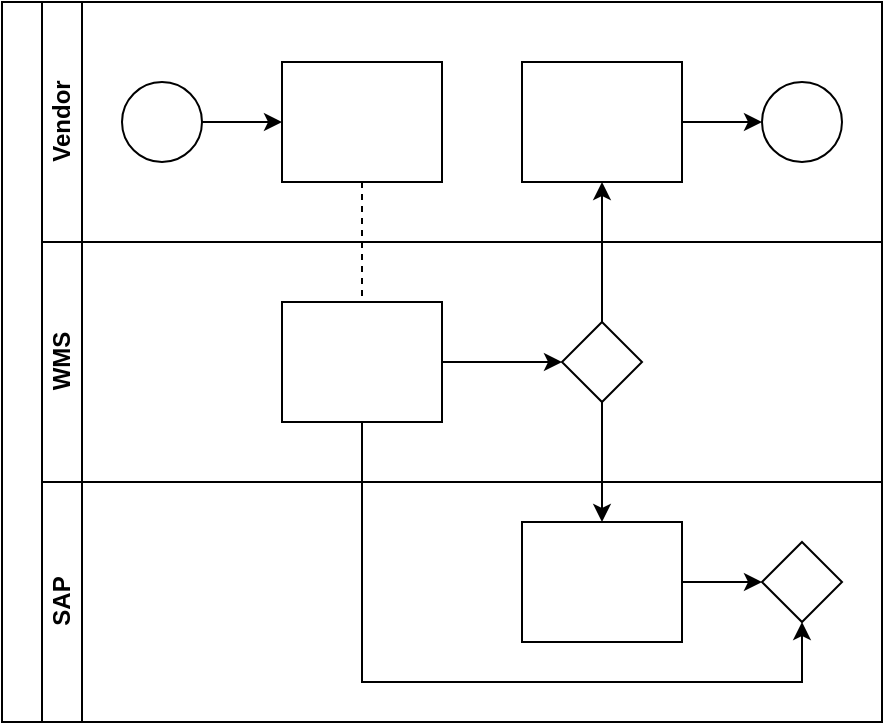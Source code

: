 <mxfile version="21.7.2" type="github" pages="2">
  <diagram id="prtHgNgQTEPvFCAcTncT" name="outbound">
    <mxGraphModel dx="677" dy="465" grid="1" gridSize="10" guides="1" tooltips="1" connect="1" arrows="1" fold="1" page="1" pageScale="1" pageWidth="827" pageHeight="1169" math="0" shadow="0">
      <root>
        <mxCell id="0" />
        <mxCell id="1" parent="0" />
        <mxCell id="dNxyNK7c78bLwvsdeMH5-19" value="" style="swimlane;html=1;childLayout=stackLayout;resizeParent=1;resizeParentMax=0;horizontal=0;startSize=20;horizontalStack=0;movable=1;resizable=1;rotatable=1;deletable=1;editable=1;locked=0;connectable=1;labelBackgroundColor=none;rounded=0;" parent="1" vertex="1">
          <mxGeometry x="130" y="120" width="440" height="360" as="geometry" />
        </mxCell>
        <mxCell id="dNxyNK7c78bLwvsdeMH5-27" value="" style="edgeStyle=orthogonalEdgeStyle;rounded=0;orthogonalLoop=1;jettySize=auto;html=1;dashed=1;endArrow=none;endFill=0;movable=1;resizable=1;rotatable=1;deletable=1;editable=1;locked=0;connectable=1;labelBackgroundColor=none;fontColor=default;" parent="dNxyNK7c78bLwvsdeMH5-19" source="dNxyNK7c78bLwvsdeMH5-24" target="dNxyNK7c78bLwvsdeMH5-26" edge="1">
          <mxGeometry relative="1" as="geometry" />
        </mxCell>
        <mxCell id="dNxyNK7c78bLwvsdeMH5-31" style="edgeStyle=orthogonalEdgeStyle;rounded=0;orthogonalLoop=1;jettySize=auto;html=1;endArrow=classic;endFill=1;movable=1;resizable=1;rotatable=1;deletable=1;editable=1;locked=0;connectable=1;labelBackgroundColor=none;fontColor=default;" parent="dNxyNK7c78bLwvsdeMH5-19" source="dNxyNK7c78bLwvsdeMH5-28" target="dNxyNK7c78bLwvsdeMH5-30" edge="1">
          <mxGeometry relative="1" as="geometry" />
        </mxCell>
        <mxCell id="dNxyNK7c78bLwvsdeMH5-35" style="edgeStyle=orthogonalEdgeStyle;rounded=0;orthogonalLoop=1;jettySize=auto;html=1;endArrow=classic;endFill=1;movable=1;resizable=1;rotatable=1;deletable=1;editable=1;locked=0;connectable=1;labelBackgroundColor=none;fontColor=default;" parent="dNxyNK7c78bLwvsdeMH5-19" source="dNxyNK7c78bLwvsdeMH5-28" target="dNxyNK7c78bLwvsdeMH5-34" edge="1">
          <mxGeometry relative="1" as="geometry" />
        </mxCell>
        <mxCell id="dNxyNK7c78bLwvsdeMH5-38" style="edgeStyle=orthogonalEdgeStyle;rounded=0;orthogonalLoop=1;jettySize=auto;html=1;endArrow=classic;endFill=1;movable=1;resizable=1;rotatable=1;deletable=1;editable=1;locked=0;connectable=1;labelBackgroundColor=none;fontColor=default;" parent="dNxyNK7c78bLwvsdeMH5-19" source="dNxyNK7c78bLwvsdeMH5-26" target="dNxyNK7c78bLwvsdeMH5-36" edge="1">
          <mxGeometry relative="1" as="geometry">
            <Array as="points">
              <mxPoint x="180" y="340" />
              <mxPoint x="400" y="340" />
            </Array>
          </mxGeometry>
        </mxCell>
        <mxCell id="dNxyNK7c78bLwvsdeMH5-20" value="Vendor" style="swimlane;html=1;startSize=20;horizontal=0;movable=1;resizable=1;rotatable=1;deletable=1;editable=1;locked=0;connectable=1;labelBackgroundColor=none;rounded=0;" parent="dNxyNK7c78bLwvsdeMH5-19" vertex="1">
          <mxGeometry x="20" width="420" height="120" as="geometry" />
        </mxCell>
        <mxCell id="dNxyNK7c78bLwvsdeMH5-25" value="" style="edgeStyle=orthogonalEdgeStyle;rounded=0;orthogonalLoop=1;jettySize=auto;html=1;movable=1;resizable=1;rotatable=1;deletable=1;editable=1;locked=0;connectable=1;labelBackgroundColor=none;fontColor=default;" parent="dNxyNK7c78bLwvsdeMH5-20" source="dNxyNK7c78bLwvsdeMH5-23" target="dNxyNK7c78bLwvsdeMH5-24" edge="1">
          <mxGeometry relative="1" as="geometry" />
        </mxCell>
        <mxCell id="dNxyNK7c78bLwvsdeMH5-23" value="" style="ellipse;whiteSpace=wrap;html=1;movable=1;resizable=1;rotatable=1;deletable=1;editable=1;locked=0;connectable=1;labelBackgroundColor=none;rounded=0;" parent="dNxyNK7c78bLwvsdeMH5-20" vertex="1">
          <mxGeometry x="40" y="40" width="40" height="40" as="geometry" />
        </mxCell>
        <mxCell id="dNxyNK7c78bLwvsdeMH5-24" value="" style="rounded=0;whiteSpace=wrap;html=1;fontFamily=Helvetica;fontSize=12;align=center;movable=1;resizable=1;rotatable=1;deletable=1;editable=1;locked=0;connectable=1;labelBackgroundColor=none;" parent="dNxyNK7c78bLwvsdeMH5-20" vertex="1">
          <mxGeometry x="120" y="30" width="80" height="60" as="geometry" />
        </mxCell>
        <mxCell id="dNxyNK7c78bLwvsdeMH5-33" value="" style="edgeStyle=orthogonalEdgeStyle;rounded=0;orthogonalLoop=1;jettySize=auto;html=1;endArrow=classic;endFill=1;movable=1;resizable=1;rotatable=1;deletable=1;editable=1;locked=0;connectable=1;labelBackgroundColor=none;fontColor=default;" parent="dNxyNK7c78bLwvsdeMH5-20" source="dNxyNK7c78bLwvsdeMH5-30" target="dNxyNK7c78bLwvsdeMH5-32" edge="1">
          <mxGeometry relative="1" as="geometry" />
        </mxCell>
        <mxCell id="dNxyNK7c78bLwvsdeMH5-30" value="" style="rounded=0;whiteSpace=wrap;html=1;fontFamily=Helvetica;fontSize=12;align=center;movable=1;resizable=1;rotatable=1;deletable=1;editable=1;locked=0;connectable=1;labelBackgroundColor=none;" parent="dNxyNK7c78bLwvsdeMH5-20" vertex="1">
          <mxGeometry x="240" y="30" width="80" height="60" as="geometry" />
        </mxCell>
        <mxCell id="dNxyNK7c78bLwvsdeMH5-32" value="" style="ellipse;whiteSpace=wrap;html=1;movable=1;resizable=1;rotatable=1;deletable=1;editable=1;locked=0;connectable=1;labelBackgroundColor=none;rounded=0;" parent="dNxyNK7c78bLwvsdeMH5-20" vertex="1">
          <mxGeometry x="360" y="40" width="40" height="40" as="geometry" />
        </mxCell>
        <mxCell id="dNxyNK7c78bLwvsdeMH5-21" value="WMS" style="swimlane;html=1;startSize=20;horizontal=0;movable=1;resizable=1;rotatable=1;deletable=1;editable=1;locked=0;connectable=1;labelBackgroundColor=none;rounded=0;" parent="dNxyNK7c78bLwvsdeMH5-19" vertex="1">
          <mxGeometry x="20" y="120" width="420" height="120" as="geometry" />
        </mxCell>
        <mxCell id="dNxyNK7c78bLwvsdeMH5-29" value="" style="edgeStyle=orthogonalEdgeStyle;rounded=0;orthogonalLoop=1;jettySize=auto;html=1;endArrow=classic;endFill=1;movable=1;resizable=1;rotatable=1;deletable=1;editable=1;locked=0;connectable=1;labelBackgroundColor=none;fontColor=default;" parent="dNxyNK7c78bLwvsdeMH5-21" source="dNxyNK7c78bLwvsdeMH5-26" target="dNxyNK7c78bLwvsdeMH5-28" edge="1">
          <mxGeometry relative="1" as="geometry" />
        </mxCell>
        <mxCell id="dNxyNK7c78bLwvsdeMH5-26" value="" style="rounded=0;whiteSpace=wrap;html=1;fontFamily=Helvetica;fontSize=12;align=center;movable=1;resizable=1;rotatable=1;deletable=1;editable=1;locked=0;connectable=1;labelBackgroundColor=none;" parent="dNxyNK7c78bLwvsdeMH5-21" vertex="1">
          <mxGeometry x="120" y="30" width="80" height="60" as="geometry" />
        </mxCell>
        <mxCell id="dNxyNK7c78bLwvsdeMH5-28" value="" style="rhombus;whiteSpace=wrap;html=1;fontFamily=Helvetica;fontSize=12;align=center;movable=1;resizable=1;rotatable=1;deletable=1;editable=1;locked=0;connectable=1;labelBackgroundColor=none;rounded=0;" parent="dNxyNK7c78bLwvsdeMH5-21" vertex="1">
          <mxGeometry x="260" y="40" width="40" height="40" as="geometry" />
        </mxCell>
        <mxCell id="dNxyNK7c78bLwvsdeMH5-22" value="SAP" style="swimlane;html=1;startSize=20;horizontal=0;movable=1;resizable=1;rotatable=1;deletable=1;editable=1;locked=0;connectable=1;labelBackgroundColor=none;rounded=0;" parent="dNxyNK7c78bLwvsdeMH5-19" vertex="1">
          <mxGeometry x="20" y="240" width="420" height="120" as="geometry" />
        </mxCell>
        <mxCell id="dNxyNK7c78bLwvsdeMH5-37" value="" style="edgeStyle=orthogonalEdgeStyle;rounded=0;orthogonalLoop=1;jettySize=auto;html=1;endArrow=classic;endFill=1;movable=1;resizable=1;rotatable=1;deletable=1;editable=1;locked=0;connectable=1;labelBackgroundColor=none;fontColor=default;" parent="dNxyNK7c78bLwvsdeMH5-22" source="dNxyNK7c78bLwvsdeMH5-34" target="dNxyNK7c78bLwvsdeMH5-36" edge="1">
          <mxGeometry relative="1" as="geometry" />
        </mxCell>
        <mxCell id="dNxyNK7c78bLwvsdeMH5-34" value="" style="rounded=0;whiteSpace=wrap;html=1;fontFamily=Helvetica;fontSize=12;align=center;movable=1;resizable=1;rotatable=1;deletable=1;editable=1;locked=0;connectable=1;labelBackgroundColor=none;" parent="dNxyNK7c78bLwvsdeMH5-22" vertex="1">
          <mxGeometry x="240" y="20" width="80" height="60" as="geometry" />
        </mxCell>
        <mxCell id="dNxyNK7c78bLwvsdeMH5-36" value="" style="rhombus;whiteSpace=wrap;html=1;fontFamily=Helvetica;fontSize=12;align=center;movable=1;resizable=1;rotatable=1;deletable=1;editable=1;locked=0;connectable=1;labelBackgroundColor=none;rounded=0;" parent="dNxyNK7c78bLwvsdeMH5-22" vertex="1">
          <mxGeometry x="360" y="30" width="40" height="40" as="geometry" />
        </mxCell>
      </root>
    </mxGraphModel>
  </diagram>
  <diagram id="B-M2bU009BM_8Y_pbzYv" name="Page-2">
    <mxGraphModel dx="1713" dy="1689" grid="1" gridSize="10" guides="1" tooltips="1" connect="1" arrows="1" fold="1" page="1" pageScale="1" pageWidth="850" pageHeight="1100" math="0" shadow="0">
      <root>
        <mxCell id="0" />
        <mxCell id="1" parent="0" />
        <mxCell id="QeKCGX9Y87ppXaSMYQgq-1" value="Outbound Process" style="swimlane;whiteSpace=wrap;html=1;" vertex="1" parent="1">
          <mxGeometry x="-320" y="-110" width="2440" height="2011" as="geometry" />
        </mxCell>
        <mxCell id="g4Tu53j7OXlI4C-ANw2K-3" value="WMS" style="swimlane;whiteSpace=wrap;html=1;" vertex="1" parent="QeKCGX9Y87ppXaSMYQgq-1">
          <mxGeometry x="320" y="23" width="1329" height="1988" as="geometry" />
        </mxCell>
        <mxCell id="A8csdUFqLkKtNQUayESd-123" value="the produce adopts direct put-away to pick location, usually without formal replenishment rules" style="shape=note;whiteSpace=wrap;html=1;backgroundOutline=1;darkOpacity=0.05;rounded=1;fillColor=#FFFF99;" vertex="1" parent="g4Tu53j7OXlI4C-ANw2K-3">
          <mxGeometry x="50" y="867" width="160" height="87" as="geometry" />
        </mxCell>
        <mxCell id="A8csdUFqLkKtNQUayESd-131" value="&lt;font color=&quot;#3333ff&quot;&gt;&lt;br&gt;Replenishment Task&lt;/font&gt;" style="rounded=0;whiteSpace=wrap;html=1;" vertex="1" parent="g4Tu53j7OXlI4C-ANw2K-3">
          <mxGeometry x="9.62" y="1026" width="720" height="197" as="geometry" />
        </mxCell>
        <mxCell id="A8csdUFqLkKtNQUayESd-142" style="edgeStyle=orthogonalEdgeStyle;rounded=1;orthogonalLoop=1;jettySize=auto;html=1;exitX=0.5;exitY=1;exitDx=0;exitDy=0;" edge="1" parent="g4Tu53j7OXlI4C-ANw2K-3" source="Oo9Ps6nGQFib3HuytZvL-118" target="A8csdUFqLkKtNQUayESd-141">
          <mxGeometry relative="1" as="geometry" />
        </mxCell>
        <mxCell id="Oo9Ps6nGQFib3HuytZvL-118" value="&lt;font color=&quot;#3333ff&quot;&gt;&lt;br&gt;&lt;br&gt;&lt;br&gt;&lt;br&gt;&lt;br&gt;Picking Tasks&lt;/font&gt;" style="rounded=0;whiteSpace=wrap;html=1;" vertex="1" parent="g4Tu53j7OXlI4C-ANw2K-3">
          <mxGeometry x="740" y="1146.5" width="560" height="93" as="geometry" />
        </mxCell>
        <mxCell id="Oo9Ps6nGQFib3HuytZvL-6" style="edgeStyle=orthogonalEdgeStyle;orthogonalLoop=1;jettySize=auto;html=1;exitX=0.5;exitY=1;exitDx=0;exitDy=0;entryX=0.5;entryY=0;entryDx=0;entryDy=0;" edge="1" parent="g4Tu53j7OXlI4C-ANw2K-3" source="Oo9Ps6nGQFib3HuytZvL-4" target="Oo9Ps6nGQFib3HuytZvL-5">
          <mxGeometry relative="1" as="geometry" />
        </mxCell>
        <mxCell id="Oo9Ps6nGQFib3HuytZvL-4" value="Generate PO List" style="rounded=1;whiteSpace=wrap;html=1;" vertex="1" parent="g4Tu53j7OXlI4C-ANw2K-3">
          <mxGeometry x="350" y="317" width="220" height="60" as="geometry" />
        </mxCell>
        <mxCell id="Oo9Ps6nGQFib3HuytZvL-57" style="edgeStyle=orthogonalEdgeStyle;rounded=1;orthogonalLoop=1;jettySize=auto;html=1;exitX=1;exitY=0.5;exitDx=0;exitDy=0;entryX=0;entryY=0.5;entryDx=0;entryDy=0;" edge="1" parent="g4Tu53j7OXlI4C-ANw2K-3" source="Oo9Ps6nGQFib3HuytZvL-5" target="A8csdUFqLkKtNQUayESd-3">
          <mxGeometry relative="1" as="geometry" />
        </mxCell>
        <mxCell id="Oo9Ps6nGQFib3HuytZvL-58" value="Y" style="edgeLabel;html=1;align=center;verticalAlign=middle;resizable=0;points=[];" vertex="1" connectable="0" parent="Oo9Ps6nGQFib3HuytZvL-57">
          <mxGeometry x="-0.111" y="3" relative="1" as="geometry">
            <mxPoint as="offset" />
          </mxGeometry>
        </mxCell>
        <mxCell id="A8csdUFqLkKtNQUayESd-79" style="edgeStyle=orthogonalEdgeStyle;rounded=1;orthogonalLoop=1;jettySize=auto;html=1;exitX=0.5;exitY=1;exitDx=0;exitDy=0;entryX=0.5;entryY=0;entryDx=0;entryDy=0;" edge="1" parent="g4Tu53j7OXlI4C-ANw2K-3" source="Oo9Ps6nGQFib3HuytZvL-5" target="A8csdUFqLkKtNQUayESd-78">
          <mxGeometry relative="1" as="geometry" />
        </mxCell>
        <mxCell id="Oo9Ps6nGQFib3HuytZvL-5" value="If the PO includes Expensive Item" style="rhombus;whiteSpace=wrap;html=1;" vertex="1" parent="g4Tu53j7OXlI4C-ANw2K-3">
          <mxGeometry x="382.5" y="433.5" width="155" height="93" as="geometry" />
        </mxCell>
        <mxCell id="A8csdUFqLkKtNQUayESd-106" style="edgeStyle=orthogonalEdgeStyle;rounded=1;orthogonalLoop=1;jettySize=auto;html=1;exitX=0;exitY=0.5;exitDx=0;exitDy=0;entryX=0.5;entryY=0;entryDx=0;entryDy=0;" edge="1" parent="g4Tu53j7OXlI4C-ANw2K-3" source="Oo9Ps6nGQFib3HuytZvL-27" target="Oo9Ps6nGQFib3HuytZvL-28">
          <mxGeometry relative="1" as="geometry" />
        </mxCell>
        <mxCell id="A8csdUFqLkKtNQUayESd-107" value="Y" style="edgeLabel;html=1;align=center;verticalAlign=middle;resizable=0;points=[];" vertex="1" connectable="0" parent="A8csdUFqLkKtNQUayESd-106">
          <mxGeometry x="-0.613" y="-4" relative="1" as="geometry">
            <mxPoint as="offset" />
          </mxGeometry>
        </mxCell>
        <mxCell id="A8csdUFqLkKtNQUayESd-108" style="edgeStyle=orthogonalEdgeStyle;rounded=1;orthogonalLoop=1;jettySize=auto;html=1;exitX=1;exitY=0.5;exitDx=0;exitDy=0;entryX=0.5;entryY=0;entryDx=0;entryDy=0;" edge="1" parent="g4Tu53j7OXlI4C-ANw2K-3" source="Oo9Ps6nGQFib3HuytZvL-27" target="Oo9Ps6nGQFib3HuytZvL-31">
          <mxGeometry relative="1" as="geometry" />
        </mxCell>
        <mxCell id="A8csdUFqLkKtNQUayESd-109" value="N" style="edgeLabel;html=1;align=center;verticalAlign=middle;resizable=0;points=[];" vertex="1" connectable="0" parent="A8csdUFqLkKtNQUayESd-108">
          <mxGeometry x="-0.566" relative="1" as="geometry">
            <mxPoint as="offset" />
          </mxGeometry>
        </mxCell>
        <mxCell id="Oo9Ps6nGQFib3HuytZvL-27" value="If the PO includes the &lt;br&gt;high-volume shipment depends on the outbound volume" style="rhombus;whiteSpace=wrap;html=1;" vertex="1" parent="g4Tu53j7OXlI4C-ANw2K-3">
          <mxGeometry x="911.75" y="823" width="181.25" height="99" as="geometry" />
        </mxCell>
        <mxCell id="A8csdUFqLkKtNQUayESd-172" style="edgeStyle=orthogonalEdgeStyle;rounded=1;orthogonalLoop=1;jettySize=auto;html=1;exitX=0.5;exitY=1;exitDx=0;exitDy=0;entryX=0.5;entryY=0;entryDx=0;entryDy=0;" edge="1" parent="g4Tu53j7OXlI4C-ANw2K-3" source="Oo9Ps6nGQFib3HuytZvL-28" target="Oo9Ps6nGQFib3HuytZvL-105">
          <mxGeometry relative="1" as="geometry" />
        </mxCell>
        <mxCell id="Oo9Ps6nGQFib3HuytZvL-28" value="Generate FULL-Pallet picking strategy" style="rounded=1;whiteSpace=wrap;html=1;" vertex="1" parent="g4Tu53j7OXlI4C-ANw2K-3">
          <mxGeometry x="794" y="941.5" width="200" height="60" as="geometry" />
        </mxCell>
        <mxCell id="A8csdUFqLkKtNQUayESd-174" style="edgeStyle=orthogonalEdgeStyle;rounded=1;orthogonalLoop=1;jettySize=auto;html=1;exitX=0.5;exitY=1;exitDx=0;exitDy=0;entryX=0.5;entryY=0;entryDx=0;entryDy=0;" edge="1" parent="g4Tu53j7OXlI4C-ANw2K-3" source="Oo9Ps6nGQFib3HuytZvL-31" target="Oo9Ps6nGQFib3HuytZvL-105">
          <mxGeometry relative="1" as="geometry">
            <Array as="points">
              <mxPoint x="1143" y="1087" />
              <mxPoint x="894" y="1087" />
            </Array>
          </mxGeometry>
        </mxCell>
        <mxCell id="Oo9Ps6nGQFib3HuytZvL-31" value="Generate BATCH picking strategy or WAVE picking strategy &lt;br&gt;specific to each store" style="rounded=1;whiteSpace=wrap;html=1;" vertex="1" parent="g4Tu53j7OXlI4C-ANw2K-3">
          <mxGeometry x="1043" y="941.5" width="200" height="60" as="geometry" />
        </mxCell>
        <mxCell id="A8csdUFqLkKtNQUayESd-165" style="edgeStyle=orthogonalEdgeStyle;rounded=1;orthogonalLoop=1;jettySize=auto;html=1;exitX=1;exitY=0.5;exitDx=0;exitDy=0;entryX=1;entryY=0.5;entryDx=0;entryDy=0;" edge="1" parent="g4Tu53j7OXlI4C-ANw2K-3" source="Oo9Ps6nGQFib3HuytZvL-35" target="Oo9Ps6nGQFib3HuytZvL-118">
          <mxGeometry relative="1" as="geometry" />
        </mxCell>
        <mxCell id="Oo9Ps6nGQFib3HuytZvL-35" value="Generate Optimal Picking Path&lt;br&gt;(Factors: Item Volume &amp;amp; Weight)" style="rounded=1;whiteSpace=wrap;html=1;" vertex="1" parent="g4Tu53j7OXlI4C-ANw2K-3">
          <mxGeometry x="879" y="317" width="200" height="60" as="geometry" />
        </mxCell>
        <mxCell id="Oo9Ps6nGQFib3HuytZvL-51" style="edgeStyle=orthogonalEdgeStyle;orthogonalLoop=1;jettySize=auto;html=1;exitX=0.5;exitY=1;exitDx=0;exitDy=0;" edge="1" parent="g4Tu53j7OXlI4C-ANw2K-3" source="Oo9Ps6nGQFib3HuytZvL-42" target="Oo9Ps6nGQFib3HuytZvL-50">
          <mxGeometry relative="1" as="geometry" />
        </mxCell>
        <mxCell id="Oo9Ps6nGQFib3HuytZvL-42" value="Equipment Models Data Call" style="rounded=1;whiteSpace=wrap;html=1;" vertex="1" parent="g4Tu53j7OXlI4C-ANw2K-3">
          <mxGeometry x="599" y="178" width="200" height="60" as="geometry" />
        </mxCell>
        <mxCell id="Oo9Ps6nGQFib3HuytZvL-56" style="edgeStyle=orthogonalEdgeStyle;rounded=1;orthogonalLoop=1;jettySize=auto;html=1;exitX=1;exitY=0.5;exitDx=0;exitDy=0;entryX=0;entryY=0.5;entryDx=0;entryDy=0;" edge="1" parent="g4Tu53j7OXlI4C-ANw2K-3" source="Oo9Ps6nGQFib3HuytZvL-50" target="Oo9Ps6nGQFib3HuytZvL-35">
          <mxGeometry relative="1" as="geometry" />
        </mxCell>
        <mxCell id="Oo9Ps6nGQFib3HuytZvL-50" value="Type-Equipment-User&lt;br&gt;Binding Record" style="rounded=1;whiteSpace=wrap;html=1;" vertex="1" parent="g4Tu53j7OXlI4C-ANw2K-3">
          <mxGeometry x="599" y="317" width="200" height="60" as="geometry" />
        </mxCell>
        <mxCell id="Oo9Ps6nGQFib3HuytZvL-52" value="Products are linked to specific zones, &lt;br&gt;and these zones are bound to particular types of equipments" style="text;html=1;align=center;verticalAlign=middle;resizable=0;points=[];autosize=1;strokeColor=none;fillColor=none;" vertex="1" parent="g4Tu53j7OXlI4C-ANw2K-3">
          <mxGeometry x="55.63" y="168" width="350" height="40" as="geometry" />
        </mxCell>
        <mxCell id="Oo9Ps6nGQFib3HuytZvL-53" value="Pickers scan the equipment info to bind it with their user profile" style="text;html=1;align=center;verticalAlign=middle;resizable=0;points=[];autosize=1;strokeColor=none;fillColor=none;" vertex="1" parent="g4Tu53j7OXlI4C-ANw2K-3">
          <mxGeometry x="925" y="178" width="360" height="30" as="geometry" />
        </mxCell>
        <mxCell id="Oo9Ps6nGQFib3HuytZvL-66" value="Generate Exclusive Picking Task" style="rounded=1;whiteSpace=wrap;html=1;" vertex="1" parent="g4Tu53j7OXlI4C-ANw2K-3">
          <mxGeometry x="1068" y="1163" width="200" height="60" as="geometry" />
        </mxCell>
        <mxCell id="Oo9Ps6nGQFib3HuytZvL-105" value="Generate General Picking Task" style="rounded=1;whiteSpace=wrap;html=1;" vertex="1" parent="g4Tu53j7OXlI4C-ANw2K-3">
          <mxGeometry x="794" y="1163" width="200" height="60" as="geometry" />
        </mxCell>
        <mxCell id="A8csdUFqLkKtNQUayESd-7" style="edgeStyle=orthogonalEdgeStyle;rounded=1;orthogonalLoop=1;jettySize=auto;html=1;exitX=0.5;exitY=1;exitDx=0;exitDy=0;entryX=0.5;entryY=0;entryDx=0;entryDy=0;" edge="1" parent="g4Tu53j7OXlI4C-ANw2K-3" source="A8csdUFqLkKtNQUayESd-3" target="A8csdUFqLkKtNQUayESd-5">
          <mxGeometry relative="1" as="geometry" />
        </mxCell>
        <mxCell id="A8csdUFqLkKtNQUayESd-3" value="Demand-Based Replenishment Checking" style="rounded=1;whiteSpace=wrap;html=1;" vertex="1" parent="g4Tu53j7OXlI4C-ANw2K-3">
          <mxGeometry x="1000" y="450" width="200" height="60" as="geometry" />
        </mxCell>
        <mxCell id="A8csdUFqLkKtNQUayESd-166" style="edgeStyle=orthogonalEdgeStyle;rounded=1;orthogonalLoop=1;jettySize=auto;html=1;exitX=1;exitY=0.5;exitDx=0;exitDy=0;entryX=0.5;entryY=0;entryDx=0;entryDy=0;" edge="1" parent="g4Tu53j7OXlI4C-ANw2K-3" source="A8csdUFqLkKtNQUayESd-5" target="Oo9Ps6nGQFib3HuytZvL-8">
          <mxGeometry relative="1" as="geometry" />
        </mxCell>
        <mxCell id="A8csdUFqLkKtNQUayESd-167" value="Y" style="edgeLabel;html=1;align=center;verticalAlign=middle;resizable=0;points=[];" vertex="1" connectable="0" parent="A8csdUFqLkKtNQUayESd-166">
          <mxGeometry x="-0.766" relative="1" as="geometry">
            <mxPoint x="-1" as="offset" />
          </mxGeometry>
        </mxCell>
        <mxCell id="A8csdUFqLkKtNQUayESd-168" style="edgeStyle=orthogonalEdgeStyle;rounded=1;orthogonalLoop=1;jettySize=auto;html=1;exitX=0;exitY=0.5;exitDx=0;exitDy=0;entryX=0.5;entryY=0;entryDx=0;entryDy=0;" edge="1" parent="g4Tu53j7OXlI4C-ANw2K-3" source="A8csdUFqLkKtNQUayESd-5" target="A8csdUFqLkKtNQUayESd-14">
          <mxGeometry relative="1" as="geometry">
            <Array as="points">
              <mxPoint x="800" y="607" />
              <mxPoint x="800" y="1137" />
              <mxPoint x="645" y="1137" />
            </Array>
          </mxGeometry>
        </mxCell>
        <mxCell id="A8csdUFqLkKtNQUayESd-169" value="N" style="edgeLabel;html=1;align=center;verticalAlign=middle;resizable=0;points=[];" vertex="1" connectable="0" parent="A8csdUFqLkKtNQUayESd-168">
          <mxGeometry x="-0.609" relative="1" as="geometry">
            <mxPoint x="-1" as="offset" />
          </mxGeometry>
        </mxCell>
        <mxCell id="A8csdUFqLkKtNQUayESd-5" value="If the inventory quantity &lt;br&gt;fulfills the PO quantity" style="rhombus;whiteSpace=wrap;html=1;" vertex="1" parent="g4Tu53j7OXlI4C-ANw2K-3">
          <mxGeometry x="1006" y="557" width="188" height="99" as="geometry" />
        </mxCell>
        <mxCell id="Oo9Ps6nGQFib3HuytZvL-107" value="The WMS provides an option for categorizing merchandise" style="shape=note;whiteSpace=wrap;html=1;backgroundOutline=1;darkOpacity=0.05;rounded=1;fillColor=#FFFF99;" vertex="1" parent="g4Tu53j7OXlI4C-ANw2K-3">
          <mxGeometry x="119" y="377" width="160" height="87" as="geometry" />
        </mxCell>
        <mxCell id="A8csdUFqLkKtNQUayESd-175" style="edgeStyle=orthogonalEdgeStyle;rounded=1;orthogonalLoop=1;jettySize=auto;html=1;exitX=0.5;exitY=1;exitDx=0;exitDy=0;entryX=0.5;entryY=0;entryDx=0;entryDy=0;" edge="1" parent="g4Tu53j7OXlI4C-ANw2K-3" source="Oo9Ps6nGQFib3HuytZvL-8" target="Oo9Ps6nGQFib3HuytZvL-66">
          <mxGeometry relative="1" as="geometry">
            <Array as="points">
              <mxPoint x="1260" y="823" />
              <mxPoint x="1260" y="1067" />
              <mxPoint x="1168" y="1067" />
            </Array>
          </mxGeometry>
        </mxCell>
        <mxCell id="Oo9Ps6nGQFib3HuytZvL-8" value="Generate exclusive picking strategy&amp;nbsp;" style="rounded=1;whiteSpace=wrap;html=1;" vertex="1" parent="g4Tu53j7OXlI4C-ANw2K-3">
          <mxGeometry x="1185" y="747" width="150" height="60" as="geometry" />
        </mxCell>
        <mxCell id="A8csdUFqLkKtNQUayESd-14" value="Generate Demand-Based Replenishment Strategy&amp;nbsp;" style="rounded=1;whiteSpace=wrap;html=1;" vertex="1" parent="g4Tu53j7OXlI4C-ANw2K-3">
          <mxGeometry x="570" y="1146.5" width="150" height="60" as="geometry" />
        </mxCell>
        <mxCell id="A8csdUFqLkKtNQUayESd-83" style="edgeStyle=orthogonalEdgeStyle;rounded=1;orthogonalLoop=1;jettySize=auto;html=1;exitX=1;exitY=0.5;exitDx=0;exitDy=0;entryX=0.5;entryY=0;entryDx=0;entryDy=0;" edge="1" parent="g4Tu53j7OXlI4C-ANw2K-3" source="A8csdUFqLkKtNQUayESd-78" target="Oo9Ps6nGQFib3HuytZvL-27">
          <mxGeometry relative="1" as="geometry" />
        </mxCell>
        <mxCell id="A8csdUFqLkKtNQUayESd-84" value="Y" style="edgeLabel;html=1;align=center;verticalAlign=middle;resizable=0;points=[];" vertex="1" connectable="0" parent="A8csdUFqLkKtNQUayESd-83">
          <mxGeometry x="-0.727" y="-1" relative="1" as="geometry">
            <mxPoint as="offset" />
          </mxGeometry>
        </mxCell>
        <mxCell id="A8csdUFqLkKtNQUayESd-89" style="edgeStyle=orthogonalEdgeStyle;rounded=1;orthogonalLoop=1;jettySize=auto;html=1;exitX=0;exitY=0.5;exitDx=0;exitDy=0;entryX=0.5;entryY=0;entryDx=0;entryDy=0;" edge="1" parent="g4Tu53j7OXlI4C-ANw2K-3" source="A8csdUFqLkKtNQUayESd-78" target="A8csdUFqLkKtNQUayESd-86">
          <mxGeometry relative="1" as="geometry" />
        </mxCell>
        <mxCell id="A8csdUFqLkKtNQUayESd-90" value="N" style="edgeLabel;html=1;align=center;verticalAlign=middle;resizable=0;points=[];" vertex="1" connectable="0" parent="A8csdUFqLkKtNQUayESd-89">
          <mxGeometry x="-0.78" y="-1" relative="1" as="geometry">
            <mxPoint as="offset" />
          </mxGeometry>
        </mxCell>
        <mxCell id="A8csdUFqLkKtNQUayESd-78" value="Replenishment Checking &lt;br&gt;if the quantity of&amp;nbsp;items in the inventory &lt;br&gt;can fullfill the PO" style="rhombus;whiteSpace=wrap;html=1;" vertex="1" parent="g4Tu53j7OXlI4C-ANw2K-3">
          <mxGeometry x="582.94" y="721" width="208.12" height="123" as="geometry" />
        </mxCell>
        <mxCell id="A8csdUFqLkKtNQUayESd-99" style="edgeStyle=orthogonalEdgeStyle;rounded=1;orthogonalLoop=1;jettySize=auto;html=1;exitX=1;exitY=0.5;exitDx=0;exitDy=0;entryX=0.5;entryY=0;entryDx=0;entryDy=0;" edge="1" parent="g4Tu53j7OXlI4C-ANw2K-3" source="A8csdUFqLkKtNQUayESd-86" target="A8csdUFqLkKtNQUayESd-104">
          <mxGeometry relative="1" as="geometry">
            <mxPoint x="357" y="837" as="targetPoint" />
          </mxGeometry>
        </mxCell>
        <mxCell id="A8csdUFqLkKtNQUayESd-100" value="Y" style="edgeLabel;html=1;align=center;verticalAlign=middle;resizable=0;points=[];" vertex="1" connectable="0" parent="A8csdUFqLkKtNQUayESd-99">
          <mxGeometry x="-0.697" y="3" relative="1" as="geometry">
            <mxPoint y="1" as="offset" />
          </mxGeometry>
        </mxCell>
        <mxCell id="A8csdUFqLkKtNQUayESd-102" style="edgeStyle=orthogonalEdgeStyle;rounded=1;orthogonalLoop=1;jettySize=auto;html=1;exitX=0;exitY=0.5;exitDx=0;exitDy=0;entryX=0.5;entryY=0;entryDx=0;entryDy=0;" edge="1" parent="g4Tu53j7OXlI4C-ANw2K-3" source="A8csdUFqLkKtNQUayESd-86" target="A8csdUFqLkKtNQUayESd-101">
          <mxGeometry relative="1" as="geometry" />
        </mxCell>
        <mxCell id="A8csdUFqLkKtNQUayESd-103" value="N" style="edgeLabel;html=1;align=center;verticalAlign=middle;resizable=0;points=[];" vertex="1" connectable="0" parent="A8csdUFqLkKtNQUayESd-102">
          <mxGeometry x="-0.571" y="1" relative="1" as="geometry">
            <mxPoint as="offset" />
          </mxGeometry>
        </mxCell>
        <mxCell id="A8csdUFqLkKtNQUayESd-86" value="if the out-stock item is &lt;br&gt;a high-volume item &lt;br&gt;depends on the &lt;br&gt;outbound volume" style="rhombus;whiteSpace=wrap;html=1;" vertex="1" parent="g4Tu53j7OXlI4C-ANw2K-3">
          <mxGeometry x="279" y="831" width="181.25" height="99" as="geometry" />
        </mxCell>
        <mxCell id="A8csdUFqLkKtNQUayESd-97" value="For the fixed value, apply scheduled replenishment strategy; for the changes, apply demand-base replenishment strategy" style="rounded=1;whiteSpace=wrap;html=1;" vertex="1" parent="g4Tu53j7OXlI4C-ANw2K-3">
          <mxGeometry x="325" y="1146.5" width="200" height="60" as="geometry" />
        </mxCell>
        <mxCell id="A8csdUFqLkKtNQUayESd-129" style="edgeStyle=orthogonalEdgeStyle;rounded=1;orthogonalLoop=1;jettySize=auto;html=1;exitX=0;exitY=0.5;exitDx=0;exitDy=0;entryX=0.5;entryY=0;entryDx=0;entryDy=0;" edge="1" parent="g4Tu53j7OXlI4C-ANw2K-3" source="A8csdUFqLkKtNQUayESd-101" target="A8csdUFqLkKtNQUayESd-127">
          <mxGeometry relative="1" as="geometry" />
        </mxCell>
        <mxCell id="A8csdUFqLkKtNQUayESd-130" value="N" style="edgeLabel;html=1;align=center;verticalAlign=middle;resizable=0;points=[];" vertex="1" connectable="0" parent="A8csdUFqLkKtNQUayESd-129">
          <mxGeometry x="-0.238" y="-2" relative="1" as="geometry">
            <mxPoint as="offset" />
          </mxGeometry>
        </mxCell>
        <mxCell id="A8csdUFqLkKtNQUayESd-101" value="if it is a produce" style="rhombus;whiteSpace=wrap;html=1;" vertex="1" parent="g4Tu53j7OXlI4C-ANw2K-3">
          <mxGeometry x="119.0" y="922" width="181.25" height="99" as="geometry" />
        </mxCell>
        <mxCell id="A8csdUFqLkKtNQUayESd-126" style="edgeStyle=orthogonalEdgeStyle;rounded=1;orthogonalLoop=1;jettySize=auto;html=1;exitX=1;exitY=0.5;exitDx=0;exitDy=0;entryX=0.5;entryY=0;entryDx=0;entryDy=0;" edge="1" parent="g4Tu53j7OXlI4C-ANw2K-3" source="A8csdUFqLkKtNQUayESd-101" target="A8csdUFqLkKtNQUayESd-125">
          <mxGeometry relative="1" as="geometry" />
        </mxCell>
        <mxCell id="A8csdUFqLkKtNQUayESd-128" value="Y" style="edgeLabel;html=1;align=center;verticalAlign=middle;resizable=0;points=[];" vertex="1" connectable="0" parent="A8csdUFqLkKtNQUayESd-126">
          <mxGeometry x="-0.366" y="-3" relative="1" as="geometry">
            <mxPoint as="offset" />
          </mxGeometry>
        </mxCell>
        <mxCell id="A8csdUFqLkKtNQUayESd-113" style="edgeStyle=orthogonalEdgeStyle;rounded=1;orthogonalLoop=1;jettySize=auto;html=1;exitX=1;exitY=0.5;exitDx=0;exitDy=0;entryX=0.539;entryY=-0.013;entryDx=0;entryDy=0;entryPerimeter=0;" edge="1" parent="g4Tu53j7OXlI4C-ANw2K-3" source="A8csdUFqLkKtNQUayESd-104" target="A8csdUFqLkKtNQUayESd-112">
          <mxGeometry relative="1" as="geometry" />
        </mxCell>
        <mxCell id="A8csdUFqLkKtNQUayESd-121" value="N" style="edgeLabel;html=1;align=center;verticalAlign=middle;resizable=0;points=[];" vertex="1" connectable="0" parent="A8csdUFqLkKtNQUayESd-113">
          <mxGeometry x="-0.315" y="-1" relative="1" as="geometry">
            <mxPoint as="offset" />
          </mxGeometry>
        </mxCell>
        <mxCell id="A8csdUFqLkKtNQUayESd-116" style="edgeStyle=orthogonalEdgeStyle;rounded=1;orthogonalLoop=1;jettySize=auto;html=1;exitX=0;exitY=0.5;exitDx=0;exitDy=0;entryX=0.5;entryY=0;entryDx=0;entryDy=0;" edge="1" parent="g4Tu53j7OXlI4C-ANw2K-3" source="A8csdUFqLkKtNQUayESd-104" target="A8csdUFqLkKtNQUayESd-97">
          <mxGeometry relative="1" as="geometry" />
        </mxCell>
        <mxCell id="A8csdUFqLkKtNQUayESd-120" value="Y" style="edgeLabel;html=1;align=center;verticalAlign=middle;resizable=0;points=[];" vertex="1" connectable="0" parent="A8csdUFqLkKtNQUayESd-116">
          <mxGeometry x="-0.52" y="-1" relative="1" as="geometry">
            <mxPoint as="offset" />
          </mxGeometry>
        </mxCell>
        <mxCell id="A8csdUFqLkKtNQUayESd-104" value="If there is any surge &lt;br&gt;in the items&#39; quantity &lt;br&gt;on PO list" style="rhombus;whiteSpace=wrap;html=1;" vertex="1" parent="g4Tu53j7OXlI4C-ANw2K-3">
          <mxGeometry x="449.38" y="922" width="181.25" height="99" as="geometry" />
        </mxCell>
        <mxCell id="A8csdUFqLkKtNQUayESd-112" value="Scheduled Replenishment" style="rounded=1;whiteSpace=wrap;html=1;" vertex="1" parent="g4Tu53j7OXlI4C-ANw2K-3">
          <mxGeometry x="570" y="1067" width="150" height="60" as="geometry" />
        </mxCell>
        <mxCell id="A8csdUFqLkKtNQUayESd-125" value="Same-Day Replenishment" style="rounded=1;whiteSpace=wrap;html=1;" vertex="1" parent="g4Tu53j7OXlI4C-ANw2K-3">
          <mxGeometry x="250" y="1047" width="150" height="60" as="geometry" />
        </mxCell>
        <mxCell id="A8csdUFqLkKtNQUayESd-127" value="Demand-Based (WAVE) Replenishment" style="rounded=1;whiteSpace=wrap;html=1;" vertex="1" parent="g4Tu53j7OXlI4C-ANw2K-3">
          <mxGeometry x="20.0" y="1047" width="150" height="60" as="geometry" />
        </mxCell>
        <mxCell id="A8csdUFqLkKtNQUayESd-145" style="edgeStyle=orthogonalEdgeStyle;rounded=1;orthogonalLoop=1;jettySize=auto;html=1;exitX=0.5;exitY=1;exitDx=0;exitDy=0;entryX=0.5;entryY=0;entryDx=0;entryDy=0;" edge="1" parent="g4Tu53j7OXlI4C-ANw2K-3" source="A8csdUFqLkKtNQUayESd-141" target="A8csdUFqLkKtNQUayESd-143">
          <mxGeometry relative="1" as="geometry" />
        </mxCell>
        <mxCell id="A8csdUFqLkKtNQUayESd-146" style="edgeStyle=orthogonalEdgeStyle;rounded=1;orthogonalLoop=1;jettySize=auto;html=1;exitX=0.5;exitY=1;exitDx=0;exitDy=0;entryX=0.5;entryY=0;entryDx=0;entryDy=0;" edge="1" parent="g4Tu53j7OXlI4C-ANw2K-3" source="A8csdUFqLkKtNQUayESd-141" target="A8csdUFqLkKtNQUayESd-144">
          <mxGeometry relative="1" as="geometry" />
        </mxCell>
        <mxCell id="A8csdUFqLkKtNQUayESd-141" value="Generate Item Counting Guidance Based on Items&#39; outbound volume" style="rounded=1;whiteSpace=wrap;html=1;" vertex="1" parent="g4Tu53j7OXlI4C-ANw2K-3">
          <mxGeometry x="920" y="1347" width="200" height="60" as="geometry" />
        </mxCell>
        <mxCell id="A8csdUFqLkKtNQUayESd-143" value="Regular Item" style="rounded=1;whiteSpace=wrap;html=1;" vertex="1" parent="g4Tu53j7OXlI4C-ANw2K-3">
          <mxGeometry x="819" y="1447" width="150" height="60" as="geometry" />
        </mxCell>
        <mxCell id="A8csdUFqLkKtNQUayESd-144" value="High-volume Item" style="rounded=1;whiteSpace=wrap;html=1;" vertex="1" parent="g4Tu53j7OXlI4C-ANw2K-3">
          <mxGeometry x="1068" y="1447" width="150" height="60" as="geometry" />
        </mxCell>
        <mxCell id="A8csdUFqLkKtNQUayESd-17" value="Demand-Based (WAVE) Replenishment:&lt;br&gt;Full pallets in storage are broken down, and items are replenished based on their specific quantity needs." style="shape=note;whiteSpace=wrap;html=1;backgroundOutline=1;darkOpacity=0.05;rounded=1;fillColor=#FFFF99;" vertex="1" parent="g4Tu53j7OXlI4C-ANw2K-3">
          <mxGeometry x="1140" y="357" width="170" height="107" as="geometry" />
        </mxCell>
        <mxCell id="g4Tu53j7OXlI4C-ANw2K-4" value="Others (System or Role)" style="swimlane;whiteSpace=wrap;html=1;" vertex="1" parent="QeKCGX9Y87ppXaSMYQgq-1">
          <mxGeometry x="1649" y="23" width="790" height="1987" as="geometry" />
        </mxCell>
        <mxCell id="A8csdUFqLkKtNQUayESd-178" value="" style="rounded=0;whiteSpace=wrap;html=1;" vertex="1" parent="g4Tu53j7OXlI4C-ANw2K-4">
          <mxGeometry x="270" y="590" width="500" height="480" as="geometry" />
        </mxCell>
        <mxCell id="Oo9Ps6nGQFib3HuytZvL-15" value="Picker" style="shape=umlActor;verticalLabelPosition=bottom;verticalAlign=top;html=1;outlineConnect=0;" vertex="1" parent="g4Tu53j7OXlI4C-ANw2K-4">
          <mxGeometry x="320" y="175" width="30" height="60" as="geometry" />
        </mxCell>
        <mxCell id="Oo9Ps6nGQFib3HuytZvL-19" value="Log into the system as picker by scanning the equipment" style="rounded=0;whiteSpace=wrap;html=1;" vertex="1" parent="g4Tu53j7OXlI4C-ANw2K-4">
          <mxGeometry x="180" y="181" width="120" height="57" as="geometry" />
        </mxCell>
        <mxCell id="A8csdUFqLkKtNQUayESd-151" style="edgeStyle=orthogonalEdgeStyle;rounded=1;orthogonalLoop=1;jettySize=auto;html=1;exitX=1;exitY=0.5;exitDx=0;exitDy=0;entryX=0.5;entryY=0;entryDx=0;entryDy=0;" edge="1" parent="g4Tu53j7OXlI4C-ANw2K-4" source="Oo9Ps6nGQFib3HuytZvL-120" target="A8csdUFqLkKtNQUayESd-148">
          <mxGeometry relative="1" as="geometry" />
        </mxCell>
        <mxCell id="A8csdUFqLkKtNQUayESd-154" style="edgeStyle=orthogonalEdgeStyle;rounded=1;orthogonalLoop=1;jettySize=auto;html=1;exitX=1;exitY=0.5;exitDx=0;exitDy=0;entryX=0.5;entryY=0;entryDx=0;entryDy=0;" edge="1" parent="g4Tu53j7OXlI4C-ANw2K-4" source="Oo9Ps6nGQFib3HuytZvL-120" target="A8csdUFqLkKtNQUayESd-153">
          <mxGeometry relative="1" as="geometry" />
        </mxCell>
        <mxCell id="Oo9Ps6nGQFib3HuytZvL-120" value="Click Device to Get Task Assign" style="rounded=0;whiteSpace=wrap;html=1;" vertex="1" parent="g4Tu53j7OXlI4C-ANw2K-4">
          <mxGeometry x="150" y="266" width="120" height="60" as="geometry" />
        </mxCell>
        <mxCell id="Oo9Ps6nGQFib3HuytZvL-123" value="Picker" style="shape=umlActor;verticalLabelPosition=bottom;verticalAlign=top;html=1;outlineConnect=0;" vertex="1" parent="g4Tu53j7OXlI4C-ANw2K-4">
          <mxGeometry x="100" y="277" width="30" height="60" as="geometry" />
        </mxCell>
        <mxCell id="A8csdUFqLkKtNQUayESd-160" style="edgeStyle=orthogonalEdgeStyle;rounded=1;orthogonalLoop=1;jettySize=auto;html=1;exitX=0.5;exitY=1;exitDx=0;exitDy=0;entryX=0.5;entryY=0;entryDx=0;entryDy=0;" edge="1" parent="g4Tu53j7OXlI4C-ANw2K-4" source="A8csdUFqLkKtNQUayESd-148" target="A8csdUFqLkKtNQUayESd-158">
          <mxGeometry relative="1" as="geometry">
            <Array as="points">
              <mxPoint x="450" y="607" />
              <mxPoint x="404" y="607" />
            </Array>
          </mxGeometry>
        </mxCell>
        <mxCell id="A8csdUFqLkKtNQUayESd-148" value="scan the single case and enter the quantity of items being picked manually into the wms" style="rounded=0;whiteSpace=wrap;html=1;" vertex="1" parent="g4Tu53j7OXlI4C-ANw2K-4">
          <mxGeometry x="350" y="417" width="200" height="60" as="geometry" />
        </mxCell>
        <mxCell id="A8csdUFqLkKtNQUayESd-159" style="edgeStyle=orthogonalEdgeStyle;rounded=1;orthogonalLoop=1;jettySize=auto;html=1;exitX=0.5;exitY=1;exitDx=0;exitDy=0;entryX=0.5;entryY=0;entryDx=0;entryDy=0;" edge="1" parent="g4Tu53j7OXlI4C-ANw2K-4" source="A8csdUFqLkKtNQUayESd-153" target="A8csdUFqLkKtNQUayESd-158">
          <mxGeometry relative="1" as="geometry" />
        </mxCell>
        <mxCell id="A8csdUFqLkKtNQUayESd-153" value="scan the pallet code, the system populates the quantity automatically" style="rounded=0;whiteSpace=wrap;html=1;" vertex="1" parent="g4Tu53j7OXlI4C-ANw2K-4">
          <mxGeometry x="220" y="517" width="200" height="60" as="geometry" />
        </mxCell>
        <mxCell id="A8csdUFqLkKtNQUayESd-181" style="edgeStyle=orthogonalEdgeStyle;rounded=1;orthogonalLoop=1;jettySize=auto;html=1;exitX=1;exitY=0.5;exitDx=0;exitDy=0;entryX=0.5;entryY=0;entryDx=0;entryDy=0;" edge="1" parent="g4Tu53j7OXlI4C-ANw2K-4" source="A8csdUFqLkKtNQUayESd-158" target="A8csdUFqLkKtNQUayESd-180">
          <mxGeometry relative="1" as="geometry" />
        </mxCell>
        <mxCell id="A8csdUFqLkKtNQUayESd-182" value="Y" style="edgeLabel;html=1;align=center;verticalAlign=middle;resizable=0;points=[];" vertex="1" connectable="0" parent="A8csdUFqLkKtNQUayESd-181">
          <mxGeometry x="-0.426" y="1" relative="1" as="geometry">
            <mxPoint as="offset" />
          </mxGeometry>
        </mxCell>
        <mxCell id="A8csdUFqLkKtNQUayESd-158" value="Any Broken/Missing Label" style="rhombus;whiteSpace=wrap;html=1;" vertex="1" parent="g4Tu53j7OXlI4C-ANw2K-4">
          <mxGeometry x="310" y="637" width="188" height="99" as="geometry" />
        </mxCell>
        <mxCell id="A8csdUFqLkKtNQUayESd-179" value="Broken: print a new one and retrieve the original pallet ID from the system via the location ID" style="rounded=0;whiteSpace=wrap;html=1;" vertex="1" parent="g4Tu53j7OXlI4C-ANw2K-4">
          <mxGeometry x="561" y="887" width="200" height="60" as="geometry" />
        </mxCell>
        <mxCell id="A8csdUFqLkKtNQUayESd-183" style="edgeStyle=orthogonalEdgeStyle;rounded=1;orthogonalLoop=1;jettySize=auto;html=1;exitX=1;exitY=0.5;exitDx=0;exitDy=0;entryX=0.5;entryY=0;entryDx=0;entryDy=0;" edge="1" parent="g4Tu53j7OXlI4C-ANw2K-4" source="A8csdUFqLkKtNQUayESd-180" target="A8csdUFqLkKtNQUayESd-179">
          <mxGeometry relative="1" as="geometry" />
        </mxCell>
        <mxCell id="A8csdUFqLkKtNQUayESd-184" value="Broken" style="edgeLabel;html=1;align=center;verticalAlign=middle;resizable=0;points=[];" vertex="1" connectable="0" parent="A8csdUFqLkKtNQUayESd-183">
          <mxGeometry x="-0.44" y="2" relative="1" as="geometry">
            <mxPoint as="offset" />
          </mxGeometry>
        </mxCell>
        <mxCell id="A8csdUFqLkKtNQUayESd-180" value="Label is Missing or Broken" style="rhombus;whiteSpace=wrap;html=1;" vertex="1" parent="g4Tu53j7OXlI4C-ANw2K-4">
          <mxGeometry x="491" y="736" width="188" height="99" as="geometry" />
        </mxCell>
        <mxCell id="A8csdUFqLkKtNQUayESd-185" value="Missing: print a new one and retrieve the original pallet ID from the system via the location ID" style="rounded=0;whiteSpace=wrap;html=1;" vertex="1" parent="g4Tu53j7OXlI4C-ANw2K-4">
          <mxGeometry x="461" y="963.5" width="200" height="60" as="geometry" />
        </mxCell>
        <mxCell id="g4Tu53j7OXlI4C-ANw2K-2" value="SAP" style="swimlane;whiteSpace=wrap;html=1;" vertex="1" parent="QeKCGX9Y87ppXaSMYQgq-1">
          <mxGeometry y="23" width="320" height="1988" as="geometry" />
        </mxCell>
        <mxCell id="Oo9Ps6nGQFib3HuytZvL-3" value="Order Confirmation and PO Input" style="rounded=0;whiteSpace=wrap;html=1;" vertex="1" parent="g4Tu53j7OXlI4C-ANw2K-2">
          <mxGeometry x="90" y="317" width="120" height="60" as="geometry" />
        </mxCell>
        <mxCell id="Oo9Ps6nGQFib3HuytZvL-45" value="Product Types and Zones Data Call" style="rounded=0;whiteSpace=wrap;html=1;" vertex="1" parent="g4Tu53j7OXlI4C-ANw2K-2">
          <mxGeometry x="90" y="177" width="120" height="60" as="geometry" />
        </mxCell>
        <mxCell id="Oo9Ps6nGQFib3HuytZvL-108" value="MCH Data Call&lt;br&gt;(item category info)" style="rounded=0;whiteSpace=wrap;html=1;" vertex="1" parent="g4Tu53j7OXlI4C-ANw2K-2">
          <mxGeometry x="90" y="450" width="120" height="60" as="geometry" />
        </mxCell>
        <mxCell id="Oo9Ps6nGQFib3HuytZvL-109" value="" style="shape=flexArrow;endArrow=classic;startArrow=classic;html=1;rounded=1;exitX=1;exitY=0.5;exitDx=0;exitDy=0;entryX=0;entryY=0.5;entryDx=0;entryDy=0;" edge="1" parent="QeKCGX9Y87ppXaSMYQgq-1" source="Oo9Ps6nGQFib3HuytZvL-45" target="Oo9Ps6nGQFib3HuytZvL-42">
          <mxGeometry width="100" height="100" relative="1" as="geometry">
            <mxPoint x="520" y="420" as="sourcePoint" />
            <mxPoint x="620" y="320" as="targetPoint" />
          </mxGeometry>
        </mxCell>
        <mxCell id="Oo9Ps6nGQFib3HuytZvL-110" value="" style="shape=flexArrow;endArrow=classic;startArrow=classic;html=1;rounded=1;entryX=0;entryY=0.5;entryDx=0;entryDy=0;exitX=1;exitY=0.5;exitDx=0;exitDy=0;" edge="1" parent="QeKCGX9Y87ppXaSMYQgq-1" source="Oo9Ps6nGQFib3HuytZvL-42" target="Oo9Ps6nGQFib3HuytZvL-19">
          <mxGeometry width="100" height="100" relative="1" as="geometry">
            <mxPoint x="520" y="420" as="sourcePoint" />
            <mxPoint x="620" y="320" as="targetPoint" />
          </mxGeometry>
        </mxCell>
        <mxCell id="Oo9Ps6nGQFib3HuytZvL-111" value="" style="shape=flexArrow;endArrow=classic;html=1;rounded=1;exitX=1;exitY=0.5;exitDx=0;exitDy=0;entryX=0.011;entryY=0.5;entryDx=0;entryDy=0;entryPerimeter=0;" edge="1" parent="QeKCGX9Y87ppXaSMYQgq-1" source="Oo9Ps6nGQFib3HuytZvL-3" target="Oo9Ps6nGQFib3HuytZvL-4">
          <mxGeometry width="50" height="50" relative="1" as="geometry">
            <mxPoint x="550" y="440" as="sourcePoint" />
            <mxPoint x="600" y="390" as="targetPoint" />
          </mxGeometry>
        </mxCell>
        <mxCell id="Oo9Ps6nGQFib3HuytZvL-112" value="" style="shape=flexArrow;endArrow=classic;startArrow=classic;html=1;rounded=1;exitX=1;exitY=0.5;exitDx=0;exitDy=0;entryX=0;entryY=0.5;entryDx=0;entryDy=0;" edge="1" parent="QeKCGX9Y87ppXaSMYQgq-1" source="Oo9Ps6nGQFib3HuytZvL-108" target="Oo9Ps6nGQFib3HuytZvL-5">
          <mxGeometry width="100" height="100" relative="1" as="geometry">
            <mxPoint x="310" y="580" as="sourcePoint" />
            <mxPoint x="410" y="480" as="targetPoint" />
          </mxGeometry>
        </mxCell>
        <mxCell id="A8csdUFqLkKtNQUayESd-149" style="edgeStyle=orthogonalEdgeStyle;rounded=1;orthogonalLoop=1;jettySize=auto;html=1;exitX=1;exitY=0.5;exitDx=0;exitDy=0;entryX=0.5;entryY=1;entryDx=0;entryDy=0;" edge="1" parent="QeKCGX9Y87ppXaSMYQgq-1" source="Oo9Ps6nGQFib3HuytZvL-118" target="Oo9Ps6nGQFib3HuytZvL-120">
          <mxGeometry relative="1" as="geometry" />
        </mxCell>
        <mxCell id="A8csdUFqLkKtNQUayESd-150" style="edgeStyle=orthogonalEdgeStyle;rounded=1;orthogonalLoop=1;jettySize=auto;html=1;exitX=0.5;exitY=1;exitDx=0;exitDy=0;entryX=0.5;entryY=1;entryDx=0;entryDy=0;" edge="1" parent="QeKCGX9Y87ppXaSMYQgq-1" source="A8csdUFqLkKtNQUayESd-131" target="Oo9Ps6nGQFib3HuytZvL-120">
          <mxGeometry relative="1" as="geometry">
            <Array as="points">
              <mxPoint x="690" y="1310" />
              <mxPoint x="1860" y="1310" />
            </Array>
          </mxGeometry>
        </mxCell>
        <mxCell id="A8csdUFqLkKtNQUayESd-156" value="" style="endArrow=none;dashed=1;html=1;rounded=1;exitX=0.5;exitY=1;exitDx=0;exitDy=0;entryX=0.5;entryY=1;entryDx=0;entryDy=0;" edge="1" parent="QeKCGX9Y87ppXaSMYQgq-1" source="A8csdUFqLkKtNQUayESd-144" target="A8csdUFqLkKtNQUayESd-153">
          <mxGeometry width="50" height="50" relative="1" as="geometry">
            <mxPoint x="1275" y="1540" as="sourcePoint" />
            <mxPoint x="2120" y="510" as="targetPoint" />
            <Array as="points">
              <mxPoint x="1463" y="1570" />
              <mxPoint x="1970" y="1570" />
              <mxPoint x="1970" y="1340" />
              <mxPoint x="1970" y="1110" />
              <mxPoint x="1970" y="960" />
            </Array>
          </mxGeometry>
        </mxCell>
        <mxCell id="A8csdUFqLkKtNQUayESd-152" value="" style="endArrow=none;dashed=1;html=1;rounded=1;exitX=0.5;exitY=1;exitDx=0;exitDy=0;entryX=0.5;entryY=1;entryDx=0;entryDy=0;" edge="1" parent="QeKCGX9Y87ppXaSMYQgq-1" source="A8csdUFqLkKtNQUayESd-143" target="A8csdUFqLkKtNQUayESd-148">
          <mxGeometry width="50" height="50" relative="1" as="geometry">
            <mxPoint x="1570" y="1160" as="sourcePoint" />
            <mxPoint x="2020" y="1480" as="targetPoint" />
            <Array as="points">
              <mxPoint x="1214" y="1590" />
              <mxPoint x="1970" y="1590" />
              <mxPoint x="2100" y="1590" />
              <mxPoint x="2100" y="1500" />
              <mxPoint x="2100" y="1020" />
              <mxPoint x="2100" y="910" />
            </Array>
          </mxGeometry>
        </mxCell>
        <mxCell id="Oo9Ps6nGQFib3HuytZvL-20" value="If the task includes produce" style="rhombus;whiteSpace=wrap;html=1;" vertex="1" parent="1">
          <mxGeometry x="420" y="-390" width="140" height="83" as="geometry" />
        </mxCell>
        <mxCell id="Oo9Ps6nGQFib3HuytZvL-21" value="does produce have picking process? no? directly putaway?" style="rounded=1;whiteSpace=wrap;html=1;" vertex="1" parent="1">
          <mxGeometry x="200" y="-240" width="120" height="60" as="geometry" />
        </mxCell>
        <mxCell id="Oo9Ps6nGQFib3HuytZvL-22" style="edgeStyle=orthogonalEdgeStyle;orthogonalLoop=1;jettySize=auto;html=1;exitX=0;exitY=0.5;exitDx=0;exitDy=0;entryX=0.5;entryY=0;entryDx=0;entryDy=0;" edge="1" parent="1" source="Oo9Ps6nGQFib3HuytZvL-20" target="Oo9Ps6nGQFib3HuytZvL-21">
          <mxGeometry relative="1" as="geometry" />
        </mxCell>
        <mxCell id="Oo9Ps6nGQFib3HuytZvL-23" value="Yes" style="edgeLabel;html=1;align=center;verticalAlign=middle;resizable=0;points=[];" vertex="1" connectable="0" parent="Oo9Ps6nGQFib3HuytZvL-22">
          <mxGeometry x="-0.55" relative="1" as="geometry">
            <mxPoint as="offset" />
          </mxGeometry>
        </mxCell>
      </root>
    </mxGraphModel>
  </diagram>
</mxfile>

